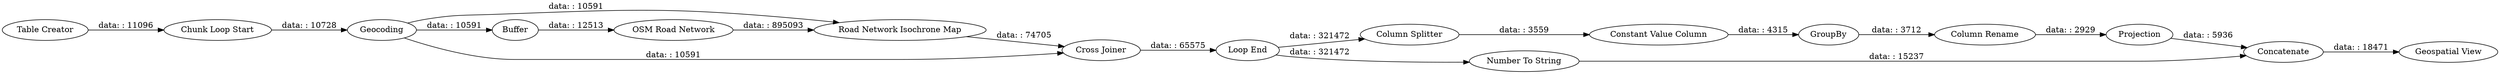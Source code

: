 digraph {
	"-2996320036557140910_33" [label="OSM Road Network"]
	"7226345668951262509_48" [label="Constant Value Column"]
	"-2996320036557140910_41" [label="Geospatial View"]
	"-2996320036557140910_42" [label="Chunk Loop Start"]
	"-2996320036557140910_34" [label=Buffer]
	"-2996320036557140910_2" [label=Geocoding]
	"7226345668951262509_49" [label=GroupBy]
	"7226345668951262509_56" [label=Projection]
	"7226345668951262509_47" [label="Column Splitter"]
	"-2996320036557140910_1" [label="Table Creator"]
	"-2996320036557140910_50" [label=Concatenate]
	"7226345668951262509_54" [label="Column Rename"]
	"-2996320036557140910_60" [label="Number To String"]
	"-2996320036557140910_45" [label="Cross Joiner"]
	"-2996320036557140910_43" [label="Loop End"]
	"-2996320036557140910_39" [label="Road Network Isochrone Map"]
	"-2996320036557140910_2" -> "-2996320036557140910_39" [label="data: : 10591"]
	"-2996320036557140910_1" -> "-2996320036557140910_42" [label="data: : 11096"]
	"-2996320036557140910_2" -> "-2996320036557140910_34" [label="data: : 10591"]
	"-2996320036557140910_60" -> "-2996320036557140910_50" [label="data: : 15237"]
	"7226345668951262509_48" -> "7226345668951262509_49" [label="data: : 4315"]
	"-2996320036557140910_43" -> "7226345668951262509_47" [label="data: : 321472"]
	"-2996320036557140910_50" -> "-2996320036557140910_41" [label="data: : 18471"]
	"7226345668951262509_54" -> "7226345668951262509_56" [label="data: : 2929"]
	"-2996320036557140910_33" -> "-2996320036557140910_39" [label="data: : 895093"]
	"-2996320036557140910_34" -> "-2996320036557140910_33" [label="data: : 12513"]
	"-2996320036557140910_42" -> "-2996320036557140910_2" [label="data: : 10728"]
	"-2996320036557140910_2" -> "-2996320036557140910_45" [label="data: : 10591"]
	"7226345668951262509_56" -> "-2996320036557140910_50" [label="data: : 5936"]
	"-2996320036557140910_43" -> "-2996320036557140910_60" [label="data: : 321472"]
	"-2996320036557140910_39" -> "-2996320036557140910_45" [label="data: : 74705"]
	"7226345668951262509_47" -> "7226345668951262509_48" [label="data: : 3559"]
	"7226345668951262509_49" -> "7226345668951262509_54" [label="data: : 3712"]
	"-2996320036557140910_45" -> "-2996320036557140910_43" [label="data: : 65575"]
	rankdir=LR
}
